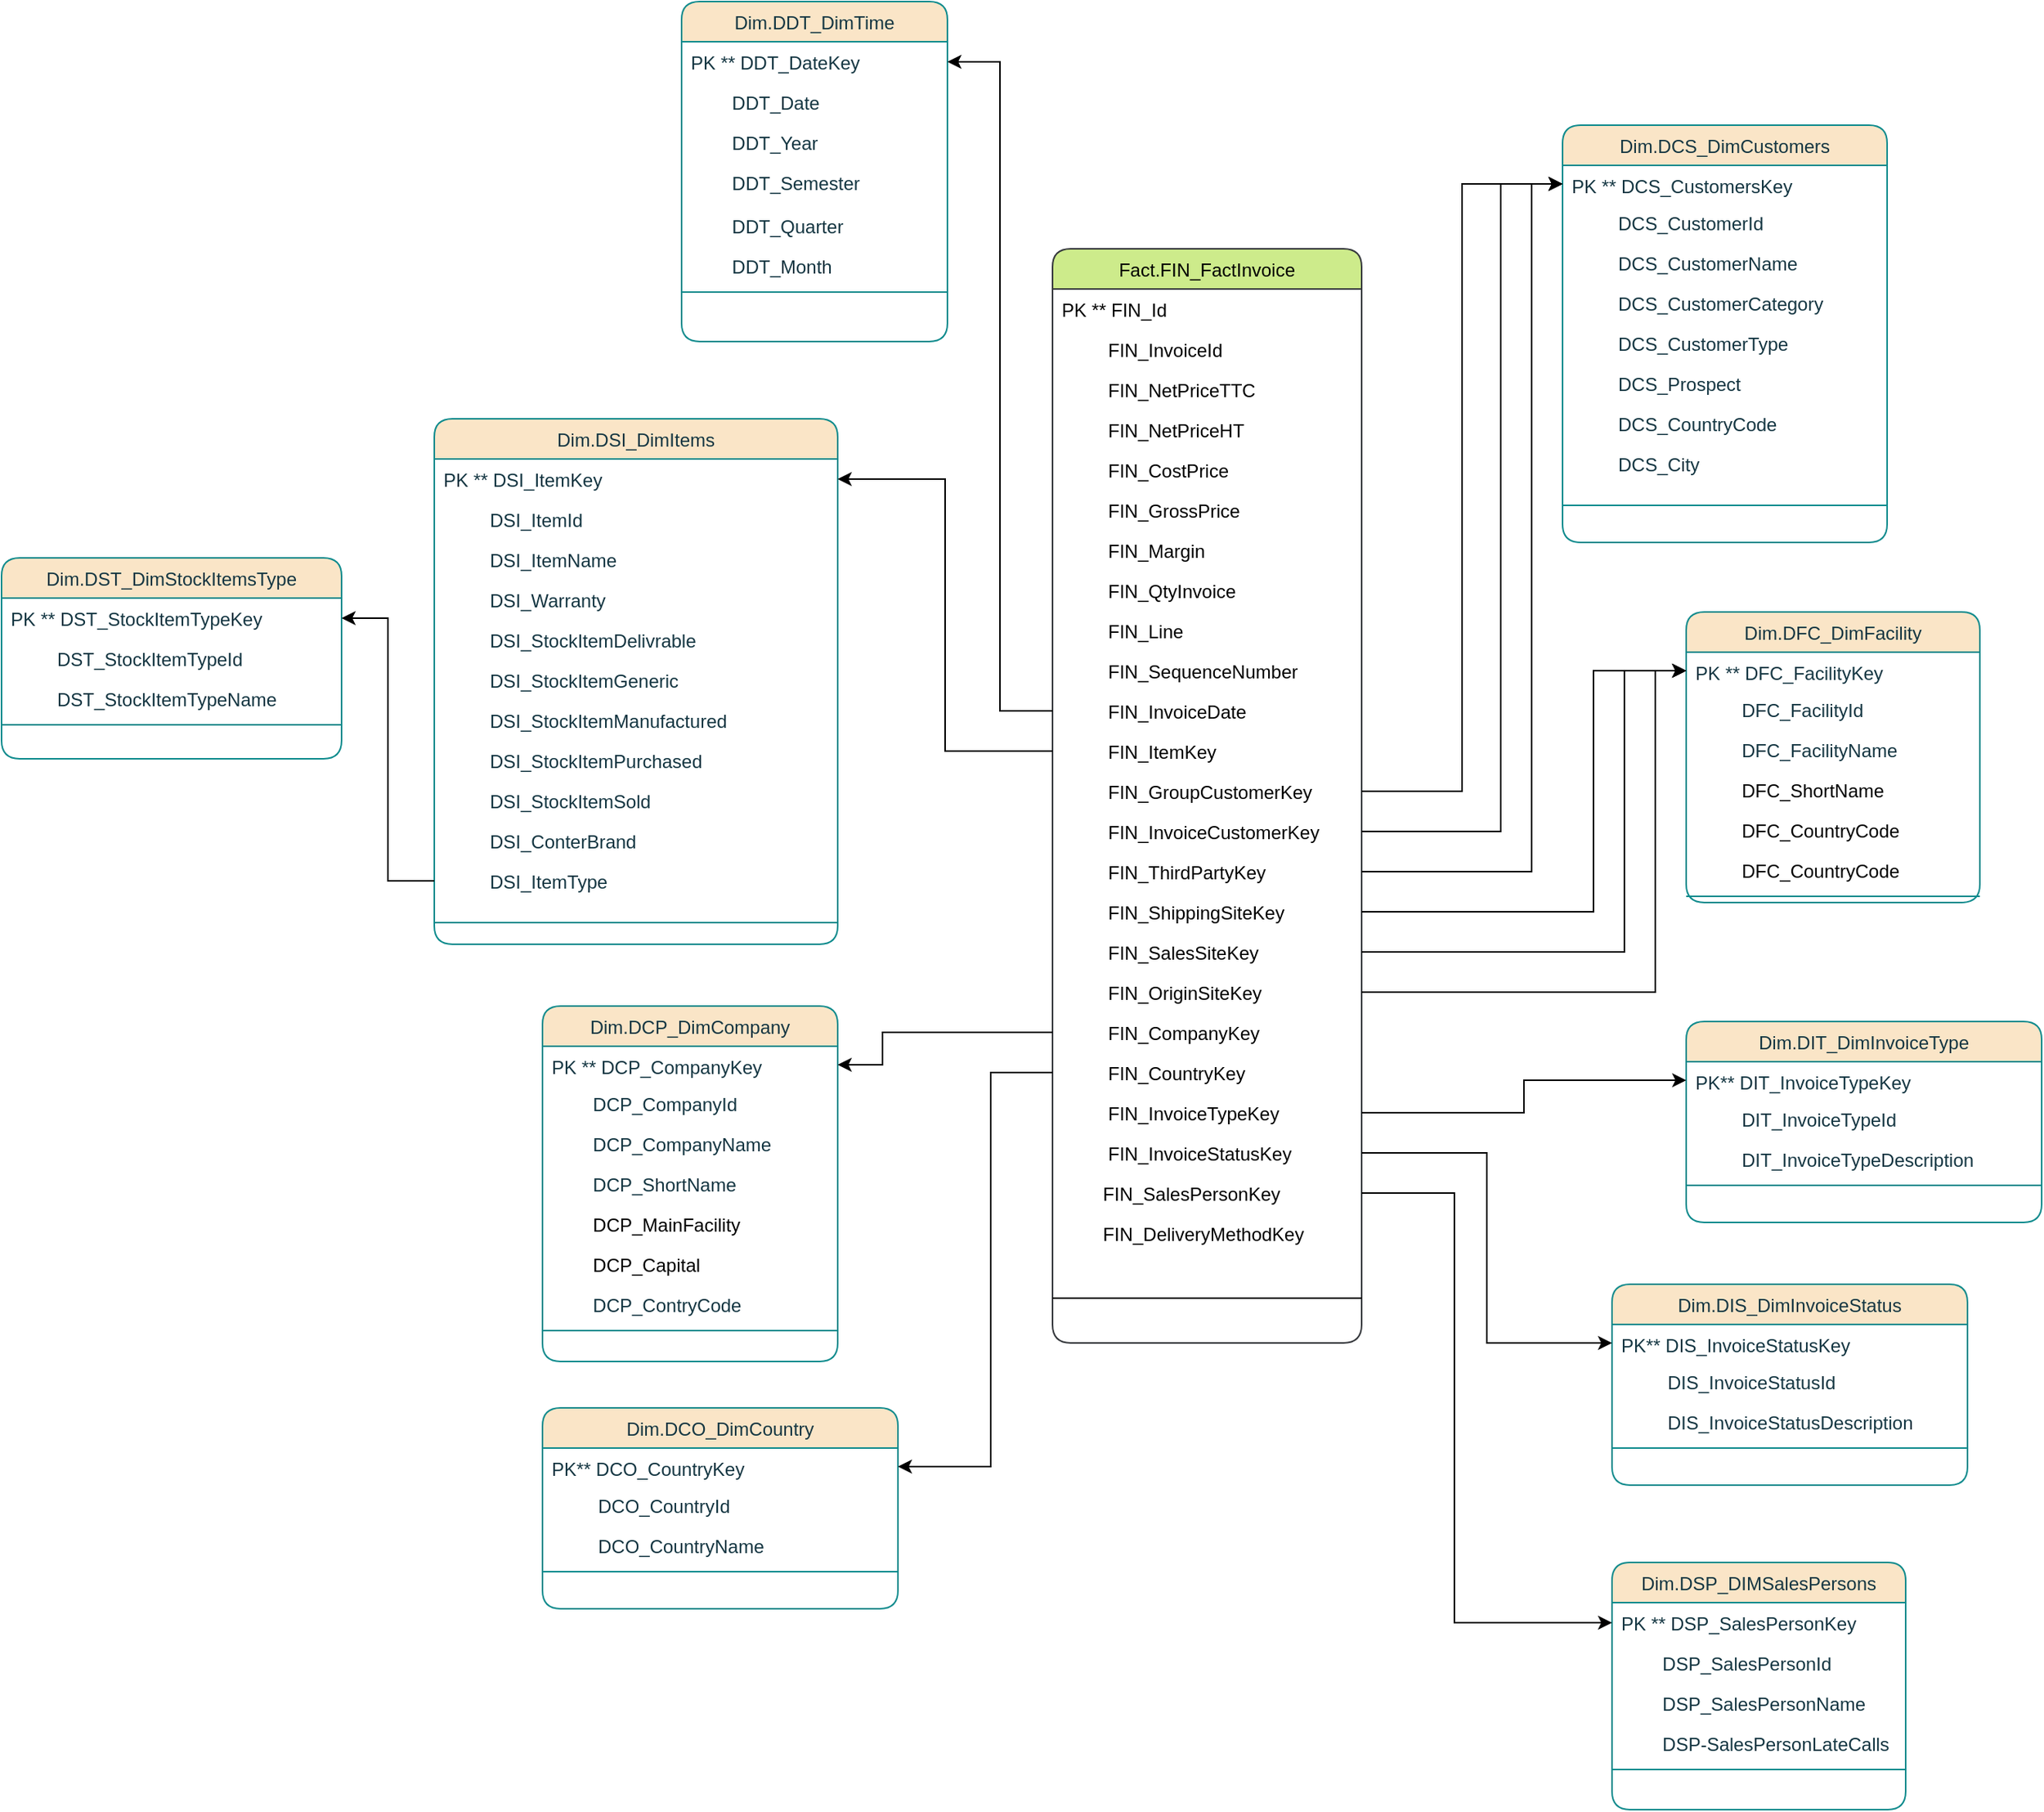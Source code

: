 <mxfile version="21.2.3" type="github">
  <diagram name="Page-1" id="h5nciQh3TE7ta7tmnZzR">
    <mxGraphModel dx="2754" dy="570" grid="1" gridSize="10" guides="1" tooltips="1" connect="1" arrows="1" fold="1" page="1" pageScale="1" pageWidth="1654" pageHeight="1169" math="0" shadow="0">
      <root>
        <mxCell id="0" />
        <mxCell id="1" parent="0" />
        <mxCell id="ngMEPLknOlef9Go4WVba-1" value="Fact.FIN_FactInvoice" style="swimlane;fontStyle=0;align=center;verticalAlign=top;childLayout=stackLayout;horizontal=1;startSize=26;horizontalStack=0;resizeParent=1;resizeLast=0;collapsible=1;marginBottom=0;rounded=1;shadow=0;strokeWidth=1;fillColor=#cdeb8b;strokeColor=#36393d;" parent="1" vertex="1">
          <mxGeometry x="350" y="350" width="200" height="708" as="geometry">
            <mxRectangle x="550" y="140" width="160" height="26" as="alternateBounds" />
          </mxGeometry>
        </mxCell>
        <mxCell id="ngMEPLknOlef9Go4WVba-2" value="PK ** FIN_Id" style="text;align=left;verticalAlign=top;spacingLeft=4;spacingRight=4;overflow=hidden;rotatable=0;points=[[0,0.5],[1,0.5]];portConstraint=eastwest;" parent="ngMEPLknOlef9Go4WVba-1" vertex="1">
          <mxGeometry y="26" width="200" height="26" as="geometry" />
        </mxCell>
        <mxCell id="ngMEPLknOlef9Go4WVba-3" value="         FIN_InvoiceId" style="text;align=left;verticalAlign=top;spacingLeft=4;spacingRight=4;overflow=hidden;rotatable=0;points=[[0,0.5],[1,0.5]];portConstraint=eastwest;rounded=0;shadow=0;html=0;" parent="ngMEPLknOlef9Go4WVba-1" vertex="1">
          <mxGeometry y="52" width="200" height="26" as="geometry" />
        </mxCell>
        <mxCell id="ngMEPLknOlef9Go4WVba-4" value="         FIN_NetPriceTTC&#xa; " style="text;align=left;verticalAlign=top;spacingLeft=4;spacingRight=4;overflow=hidden;rotatable=0;points=[[0,0.5],[1,0.5]];portConstraint=eastwest;rounded=0;shadow=0;html=0;" parent="ngMEPLknOlef9Go4WVba-1" vertex="1">
          <mxGeometry y="78" width="200" height="26" as="geometry" />
        </mxCell>
        <mxCell id="ngMEPLknOlef9Go4WVba-5" value="         FIN_NetPriceHT&#xa; " style="text;align=left;verticalAlign=top;spacingLeft=4;spacingRight=4;overflow=hidden;rotatable=0;points=[[0,0.5],[1,0.5]];portConstraint=eastwest;rounded=0;shadow=0;html=0;" parent="ngMEPLknOlef9Go4WVba-1" vertex="1">
          <mxGeometry y="104" width="200" height="26" as="geometry" />
        </mxCell>
        <mxCell id="ngMEPLknOlef9Go4WVba-6" value="         FIN_CostPrice  &#xa; " style="text;align=left;verticalAlign=top;spacingLeft=4;spacingRight=4;overflow=hidden;rotatable=0;points=[[0,0.5],[1,0.5]];portConstraint=eastwest;rounded=0;shadow=0;html=0;" parent="ngMEPLknOlef9Go4WVba-1" vertex="1">
          <mxGeometry y="130" width="200" height="26" as="geometry" />
        </mxCell>
        <mxCell id="ngMEPLknOlef9Go4WVba-7" value="         FIN_GrossPrice  &#xa; " style="text;align=left;verticalAlign=top;spacingLeft=4;spacingRight=4;overflow=hidden;rotatable=0;points=[[0,0.5],[1,0.5]];portConstraint=eastwest;rounded=0;shadow=0;html=0;" parent="ngMEPLknOlef9Go4WVba-1" vertex="1">
          <mxGeometry y="156" width="200" height="26" as="geometry" />
        </mxCell>
        <mxCell id="ngMEPLknOlef9Go4WVba-8" value="         FIN_Margin " style="text;align=left;verticalAlign=top;spacingLeft=4;spacingRight=4;overflow=hidden;rotatable=0;points=[[0,0.5],[1,0.5]];portConstraint=eastwest;rounded=0;shadow=0;html=0;" parent="ngMEPLknOlef9Go4WVba-1" vertex="1">
          <mxGeometry y="182" width="200" height="26" as="geometry" />
        </mxCell>
        <mxCell id="ngMEPLknOlef9Go4WVba-9" value="         FIN_QtyInvoice " style="text;align=left;verticalAlign=top;spacingLeft=4;spacingRight=4;overflow=hidden;rotatable=0;points=[[0,0.5],[1,0.5]];portConstraint=eastwest;rounded=0;shadow=0;html=0;" parent="ngMEPLknOlef9Go4WVba-1" vertex="1">
          <mxGeometry y="208" width="200" height="26" as="geometry" />
        </mxCell>
        <mxCell id="ngMEPLknOlef9Go4WVba-10" value="         FIN_Line " style="text;align=left;verticalAlign=top;spacingLeft=4;spacingRight=4;overflow=hidden;rotatable=0;points=[[0,0.5],[1,0.5]];portConstraint=eastwest;rounded=0;shadow=0;html=0;" parent="ngMEPLknOlef9Go4WVba-1" vertex="1">
          <mxGeometry y="234" width="200" height="26" as="geometry" />
        </mxCell>
        <mxCell id="ngMEPLknOlef9Go4WVba-11" value="         FIN_SequenceNumber " style="text;align=left;verticalAlign=top;spacingLeft=4;spacingRight=4;overflow=hidden;rotatable=0;points=[[0,0.5],[1,0.5]];portConstraint=eastwest;rounded=0;shadow=0;html=0;" parent="ngMEPLknOlef9Go4WVba-1" vertex="1">
          <mxGeometry y="260" width="200" height="26" as="geometry" />
        </mxCell>
        <mxCell id="ngMEPLknOlef9Go4WVba-12" value="         FIN_InvoiceDate" style="text;align=left;verticalAlign=top;spacingLeft=4;spacingRight=4;overflow=hidden;rotatable=0;points=[[0,0.5],[1,0.5]];portConstraint=eastwest;rounded=0;shadow=0;html=0;" parent="ngMEPLknOlef9Go4WVba-1" vertex="1">
          <mxGeometry y="286" width="200" height="26" as="geometry" />
        </mxCell>
        <mxCell id="ngMEPLknOlef9Go4WVba-13" value="         FIN_ItemKey " style="text;align=left;verticalAlign=top;spacingLeft=4;spacingRight=4;overflow=hidden;rotatable=0;points=[[0,0.5],[1,0.5]];portConstraint=eastwest;rounded=0;shadow=0;html=0;" parent="ngMEPLknOlef9Go4WVba-1" vertex="1">
          <mxGeometry y="312" width="200" height="26" as="geometry" />
        </mxCell>
        <mxCell id="ngMEPLknOlef9Go4WVba-14" value="         FIN_GroupCustomerKey  " style="text;align=left;verticalAlign=top;spacingLeft=4;spacingRight=4;overflow=hidden;rotatable=0;points=[[0,0.5],[1,0.5]];portConstraint=eastwest;rounded=0;shadow=0;html=0;" parent="ngMEPLknOlef9Go4WVba-1" vertex="1">
          <mxGeometry y="338" width="200" height="26" as="geometry" />
        </mxCell>
        <mxCell id="ngMEPLknOlef9Go4WVba-15" value="         FIN_InvoiceCustomerKey  " style="text;align=left;verticalAlign=top;spacingLeft=4;spacingRight=4;overflow=hidden;rotatable=0;points=[[0,0.5],[1,0.5]];portConstraint=eastwest;rounded=0;shadow=0;html=0;" parent="ngMEPLknOlef9Go4WVba-1" vertex="1">
          <mxGeometry y="364" width="200" height="26" as="geometry" />
        </mxCell>
        <mxCell id="ngMEPLknOlef9Go4WVba-16" value="         FIN_ThirdPartyKey  " style="text;align=left;verticalAlign=top;spacingLeft=4;spacingRight=4;overflow=hidden;rotatable=0;points=[[0,0.5],[1,0.5]];portConstraint=eastwest;rounded=0;shadow=0;html=0;" parent="ngMEPLknOlef9Go4WVba-1" vertex="1">
          <mxGeometry y="390" width="200" height="26" as="geometry" />
        </mxCell>
        <mxCell id="ngMEPLknOlef9Go4WVba-17" value="         FIN_ShippingSiteKey&#xa;  " style="text;align=left;verticalAlign=top;spacingLeft=4;spacingRight=4;overflow=hidden;rotatable=0;points=[[0,0.5],[1,0.5]];portConstraint=eastwest;rounded=1;shadow=0;html=0;" parent="ngMEPLknOlef9Go4WVba-1" vertex="1">
          <mxGeometry y="416" width="200" height="26" as="geometry" />
        </mxCell>
        <mxCell id="ngMEPLknOlef9Go4WVba-18" value="         FIN_SalesSiteKey&#xa;  " style="text;align=left;verticalAlign=top;spacingLeft=4;spacingRight=4;overflow=hidden;rotatable=0;points=[[0,0.5],[1,0.5]];portConstraint=eastwest;rounded=1;shadow=0;html=0;" parent="ngMEPLknOlef9Go4WVba-1" vertex="1">
          <mxGeometry y="442" width="200" height="26" as="geometry" />
        </mxCell>
        <mxCell id="ngMEPLknOlef9Go4WVba-19" value="         FIN_OriginSiteKey&#xa;  " style="text;align=left;verticalAlign=top;spacingLeft=4;spacingRight=4;overflow=hidden;rotatable=0;points=[[0,0.5],[1,0.5]];portConstraint=eastwest;rounded=1;shadow=0;html=0;" parent="ngMEPLknOlef9Go4WVba-1" vertex="1">
          <mxGeometry y="468" width="200" height="26" as="geometry" />
        </mxCell>
        <mxCell id="ngMEPLknOlef9Go4WVba-20" value="         FIN_CompanyKey&#xa;  " style="text;align=left;verticalAlign=top;spacingLeft=4;spacingRight=4;overflow=hidden;rotatable=0;points=[[0,0.5],[1,0.5]];portConstraint=eastwest;rounded=1;shadow=0;html=0;" parent="ngMEPLknOlef9Go4WVba-1" vertex="1">
          <mxGeometry y="494" width="200" height="26" as="geometry" />
        </mxCell>
        <mxCell id="ngMEPLknOlef9Go4WVba-21" value="         FIN_CountryKey&#xa;  " style="text;align=left;verticalAlign=top;spacingLeft=4;spacingRight=4;overflow=hidden;rotatable=0;points=[[0,0.5],[1,0.5]];portConstraint=eastwest;rounded=1;shadow=0;html=0;" parent="ngMEPLknOlef9Go4WVba-1" vertex="1">
          <mxGeometry y="520" width="200" height="26" as="geometry" />
        </mxCell>
        <mxCell id="ngMEPLknOlef9Go4WVba-22" value="         FIN_InvoiceTypeKey  " style="text;align=left;verticalAlign=top;spacingLeft=4;spacingRight=4;overflow=hidden;rotatable=0;points=[[0,0.5],[1,0.5]];portConstraint=eastwest;rounded=1;shadow=0;html=0;" parent="ngMEPLknOlef9Go4WVba-1" vertex="1">
          <mxGeometry y="546" width="200" height="26" as="geometry" />
        </mxCell>
        <mxCell id="ngMEPLknOlef9Go4WVba-23" value="         FIN_InvoiceStatusKey  " style="text;align=left;verticalAlign=top;spacingLeft=4;spacingRight=4;overflow=hidden;rotatable=0;points=[[0,0.5],[1,0.5]];portConstraint=eastwest;rounded=1;shadow=0;html=0;" parent="ngMEPLknOlef9Go4WVba-1" vertex="1">
          <mxGeometry y="572" width="200" height="26" as="geometry" />
        </mxCell>
        <mxCell id="ngMEPLknOlef9Go4WVba-24" value="        FIN_SalesPersonKey" style="text;align=left;verticalAlign=top;spacingLeft=4;spacingRight=4;overflow=hidden;rotatable=0;points=[[0,0.5],[1,0.5]];portConstraint=eastwest;rounded=1;shadow=0;html=0;" parent="ngMEPLknOlef9Go4WVba-1" vertex="1">
          <mxGeometry y="598" width="200" height="26" as="geometry" />
        </mxCell>
        <mxCell id="ngMEPLknOlef9Go4WVba-25" value="        FIN_DeliveryMethodKey" style="text;align=left;verticalAlign=top;spacingLeft=4;spacingRight=4;overflow=hidden;rotatable=0;points=[[0,0.5],[1,0.5]];portConstraint=eastwest;rounded=1;shadow=0;html=0;" parent="ngMEPLknOlef9Go4WVba-1" vertex="1">
          <mxGeometry y="624" width="200" height="26" as="geometry" />
        </mxCell>
        <mxCell id="ngMEPLknOlef9Go4WVba-26" value="" style="line;html=1;strokeWidth=1;align=left;verticalAlign=middle;spacingTop=-1;spacingLeft=3;spacingRight=3;rotatable=0;labelPosition=right;points=[];portConstraint=eastwest;" parent="ngMEPLknOlef9Go4WVba-1" vertex="1">
          <mxGeometry y="650" width="200" height="58" as="geometry" />
        </mxCell>
        <mxCell id="_X3g_jrZR5o-a9PcmYyr-1" value="Dim.DDT_DimTime" style="swimlane;fontStyle=0;align=center;verticalAlign=top;childLayout=stackLayout;horizontal=1;startSize=26;horizontalStack=0;resizeParent=1;resizeLast=0;collapsible=1;marginBottom=0;rounded=1;shadow=0;strokeWidth=1;fillColor=#FAE5C7;strokeColor=#0F8B8D;labelBackgroundColor=none;fontColor=#143642;" vertex="1" parent="1">
          <mxGeometry x="110" y="190" width="172" height="220" as="geometry">
            <mxRectangle x="550" y="140" width="160" height="26" as="alternateBounds" />
          </mxGeometry>
        </mxCell>
        <mxCell id="_X3g_jrZR5o-a9PcmYyr-2" value="PK ** DDT_DateKey" style="text;align=left;verticalAlign=top;spacingLeft=4;spacingRight=4;overflow=hidden;rotatable=0;points=[[0,0.5],[1,0.5]];portConstraint=eastwest;labelBackgroundColor=none;fontColor=#143642;rounded=1;" vertex="1" parent="_X3g_jrZR5o-a9PcmYyr-1">
          <mxGeometry y="26" width="172" height="26" as="geometry" />
        </mxCell>
        <mxCell id="_X3g_jrZR5o-a9PcmYyr-3" value="        DDT_Date&#xa;" style="text;align=left;verticalAlign=top;spacingLeft=4;spacingRight=4;overflow=hidden;rotatable=0;points=[[0,0.5],[1,0.5]];portConstraint=eastwest;labelBackgroundColor=none;fontColor=#143642;rounded=1;" vertex="1" parent="_X3g_jrZR5o-a9PcmYyr-1">
          <mxGeometry y="52" width="172" height="26" as="geometry" />
        </mxCell>
        <mxCell id="_X3g_jrZR5o-a9PcmYyr-4" value="        DDT_Year&#xa;" style="text;align=left;verticalAlign=top;spacingLeft=4;spacingRight=4;overflow=hidden;rotatable=0;points=[[0,0.5],[1,0.5]];portConstraint=eastwest;labelBackgroundColor=none;fontColor=#143642;rounded=1;" vertex="1" parent="_X3g_jrZR5o-a9PcmYyr-1">
          <mxGeometry y="78" width="172" height="26" as="geometry" />
        </mxCell>
        <mxCell id="_X3g_jrZR5o-a9PcmYyr-5" value="        DDT_Semester&#xa;" style="text;align=left;verticalAlign=top;spacingLeft=4;spacingRight=4;overflow=hidden;rotatable=0;points=[[0,0.5],[1,0.5]];portConstraint=eastwest;labelBackgroundColor=none;fontColor=#143642;rounded=1;" vertex="1" parent="_X3g_jrZR5o-a9PcmYyr-1">
          <mxGeometry y="104" width="172" height="28" as="geometry" />
        </mxCell>
        <mxCell id="_X3g_jrZR5o-a9PcmYyr-6" value="        DDT_Quarter" style="text;align=left;verticalAlign=top;spacingLeft=4;spacingRight=4;overflow=hidden;rotatable=0;points=[[0,0.5],[1,0.5]];portConstraint=eastwest;labelBackgroundColor=none;fontColor=#143642;rounded=1;" vertex="1" parent="_X3g_jrZR5o-a9PcmYyr-1">
          <mxGeometry y="132" width="172" height="26" as="geometry" />
        </mxCell>
        <mxCell id="_X3g_jrZR5o-a9PcmYyr-7" value="        DDT_Month&#xa;" style="text;align=left;verticalAlign=top;spacingLeft=4;spacingRight=4;overflow=hidden;rotatable=0;points=[[0,0.5],[1,0.5]];portConstraint=eastwest;labelBackgroundColor=none;fontColor=#143642;rounded=1;" vertex="1" parent="_X3g_jrZR5o-a9PcmYyr-1">
          <mxGeometry y="158" width="172" height="26" as="geometry" />
        </mxCell>
        <mxCell id="_X3g_jrZR5o-a9PcmYyr-8" value="" style="line;html=1;strokeWidth=1;align=left;verticalAlign=middle;spacingTop=-1;spacingLeft=3;spacingRight=3;rotatable=0;labelPosition=right;points=[];portConstraint=eastwest;labelBackgroundColor=none;fillColor=#FAE5C7;strokeColor=#0F8B8D;fontColor=#143642;rounded=1;" vertex="1" parent="_X3g_jrZR5o-a9PcmYyr-1">
          <mxGeometry y="184" width="172" height="8" as="geometry" />
        </mxCell>
        <mxCell id="_X3g_jrZR5o-a9PcmYyr-9" style="edgeStyle=orthogonalEdgeStyle;rounded=0;orthogonalLoop=1;jettySize=auto;html=1;" edge="1" parent="1" source="ngMEPLknOlef9Go4WVba-12" target="_X3g_jrZR5o-a9PcmYyr-2">
          <mxGeometry relative="1" as="geometry" />
        </mxCell>
        <mxCell id="_X3g_jrZR5o-a9PcmYyr-10" value="Dim.DSI_DimItems" style="swimlane;fontStyle=0;align=center;verticalAlign=top;childLayout=stackLayout;horizontal=1;startSize=26;horizontalStack=0;resizeParent=1;resizeLast=0;collapsible=1;marginBottom=0;rounded=1;shadow=0;strokeWidth=1;fillColor=#FAE5C7;strokeColor=#0F8B8D;labelBackgroundColor=none;fontColor=#143642;" vertex="1" parent="1">
          <mxGeometry x="-50" y="460" width="261" height="340" as="geometry">
            <mxRectangle x="550" y="140" width="160" height="26" as="alternateBounds" />
          </mxGeometry>
        </mxCell>
        <mxCell id="_X3g_jrZR5o-a9PcmYyr-11" value="PK ** DSI_ItemKey" style="text;align=left;verticalAlign=top;spacingLeft=4;spacingRight=4;overflow=hidden;rotatable=0;points=[[0,0.5],[1,0.5]];portConstraint=eastwest;labelBackgroundColor=none;fontColor=#143642;rounded=1;" vertex="1" parent="_X3g_jrZR5o-a9PcmYyr-10">
          <mxGeometry y="26" width="261" height="26" as="geometry" />
        </mxCell>
        <mxCell id="_X3g_jrZR5o-a9PcmYyr-12" value="         DSI_ItemId&#xa;" style="text;align=left;verticalAlign=top;spacingLeft=4;spacingRight=4;overflow=hidden;rotatable=0;points=[[0,0.5],[1,0.5]];portConstraint=eastwest;labelBackgroundColor=none;fontColor=#143642;rounded=1;" vertex="1" parent="_X3g_jrZR5o-a9PcmYyr-10">
          <mxGeometry y="52" width="261" height="26" as="geometry" />
        </mxCell>
        <mxCell id="_X3g_jrZR5o-a9PcmYyr-13" value="         DSI_ItemName&#xa;" style="text;align=left;verticalAlign=top;spacingLeft=4;spacingRight=4;overflow=hidden;rotatable=0;points=[[0,0.5],[1,0.5]];portConstraint=eastwest;labelBackgroundColor=none;fontColor=#143642;rounded=1;" vertex="1" parent="_X3g_jrZR5o-a9PcmYyr-10">
          <mxGeometry y="78" width="261" height="26" as="geometry" />
        </mxCell>
        <mxCell id="_X3g_jrZR5o-a9PcmYyr-14" value="         DSI_Warranty&#xa;" style="text;align=left;verticalAlign=top;spacingLeft=4;spacingRight=4;overflow=hidden;rotatable=0;points=[[0,0.5],[1,0.5]];portConstraint=eastwest;labelBackgroundColor=none;fontColor=#143642;rounded=1;" vertex="1" parent="_X3g_jrZR5o-a9PcmYyr-10">
          <mxGeometry y="104" width="261" height="26" as="geometry" />
        </mxCell>
        <mxCell id="_X3g_jrZR5o-a9PcmYyr-15" value="         DSI_StockItemDelivrable" style="text;align=left;verticalAlign=top;spacingLeft=4;spacingRight=4;overflow=hidden;rotatable=0;points=[[0,0.5],[1,0.5]];portConstraint=eastwest;labelBackgroundColor=none;fontColor=#143642;rounded=1;" vertex="1" parent="_X3g_jrZR5o-a9PcmYyr-10">
          <mxGeometry y="130" width="261" height="26" as="geometry" />
        </mxCell>
        <mxCell id="_X3g_jrZR5o-a9PcmYyr-16" value="         DSI_StockItemGeneric &#xa;" style="text;align=left;verticalAlign=top;spacingLeft=4;spacingRight=4;overflow=hidden;rotatable=0;points=[[0,0.5],[1,0.5]];portConstraint=eastwest;labelBackgroundColor=none;fontColor=#143642;rounded=1;" vertex="1" parent="_X3g_jrZR5o-a9PcmYyr-10">
          <mxGeometry y="156" width="261" height="26" as="geometry" />
        </mxCell>
        <mxCell id="_X3g_jrZR5o-a9PcmYyr-17" value="         DSI_StockItemManufactured" style="text;align=left;verticalAlign=top;spacingLeft=4;spacingRight=4;overflow=hidden;rotatable=0;points=[[0,0.5],[1,0.5]];portConstraint=eastwest;labelBackgroundColor=none;fontColor=#143642;rounded=1;" vertex="1" parent="_X3g_jrZR5o-a9PcmYyr-10">
          <mxGeometry y="182" width="261" height="26" as="geometry" />
        </mxCell>
        <mxCell id="_X3g_jrZR5o-a9PcmYyr-18" value="         DSI_StockItemPurchased" style="text;align=left;verticalAlign=top;spacingLeft=4;spacingRight=4;overflow=hidden;rotatable=0;points=[[0,0.5],[1,0.5]];portConstraint=eastwest;labelBackgroundColor=none;fontColor=#143642;rounded=1;" vertex="1" parent="_X3g_jrZR5o-a9PcmYyr-10">
          <mxGeometry y="208" width="261" height="26" as="geometry" />
        </mxCell>
        <mxCell id="_X3g_jrZR5o-a9PcmYyr-19" value="         DSI_StockItemSold&#xa;" style="text;align=left;verticalAlign=top;spacingLeft=4;spacingRight=4;overflow=hidden;rotatable=0;points=[[0,0.5],[1,0.5]];portConstraint=eastwest;labelBackgroundColor=none;fontColor=#143642;rounded=1;" vertex="1" parent="_X3g_jrZR5o-a9PcmYyr-10">
          <mxGeometry y="234" width="261" height="26" as="geometry" />
        </mxCell>
        <mxCell id="_X3g_jrZR5o-a9PcmYyr-20" value="         DSI_ConterBrand&#xa;" style="text;align=left;verticalAlign=top;spacingLeft=4;spacingRight=4;overflow=hidden;rotatable=0;points=[[0,0.5],[1,0.5]];portConstraint=eastwest;labelBackgroundColor=none;fontColor=#143642;rounded=1;" vertex="1" parent="_X3g_jrZR5o-a9PcmYyr-10">
          <mxGeometry y="260" width="261" height="26" as="geometry" />
        </mxCell>
        <mxCell id="_X3g_jrZR5o-a9PcmYyr-21" value="         DSI_ItemType&#xa;" style="text;align=left;verticalAlign=top;spacingLeft=4;spacingRight=4;overflow=hidden;rotatable=0;points=[[0,0.5],[1,0.5]];portConstraint=eastwest;labelBackgroundColor=none;fontColor=#143642;rounded=1;" vertex="1" parent="_X3g_jrZR5o-a9PcmYyr-10">
          <mxGeometry y="286" width="261" height="26" as="geometry" />
        </mxCell>
        <mxCell id="_X3g_jrZR5o-a9PcmYyr-22" value="" style="line;html=1;strokeWidth=1;align=left;verticalAlign=middle;spacingTop=-1;spacingLeft=3;spacingRight=3;rotatable=0;labelPosition=right;points=[];portConstraint=eastwest;labelBackgroundColor=none;fillColor=#FAE5C7;strokeColor=#0F8B8D;fontColor=#143642;rounded=1;" vertex="1" parent="_X3g_jrZR5o-a9PcmYyr-10">
          <mxGeometry y="312" width="261" height="28" as="geometry" />
        </mxCell>
        <mxCell id="_X3g_jrZR5o-a9PcmYyr-23" style="edgeStyle=orthogonalEdgeStyle;rounded=0;orthogonalLoop=1;jettySize=auto;html=1;" edge="1" parent="1" source="ngMEPLknOlef9Go4WVba-13" target="_X3g_jrZR5o-a9PcmYyr-11">
          <mxGeometry relative="1" as="geometry" />
        </mxCell>
        <mxCell id="_X3g_jrZR5o-a9PcmYyr-24" value="Dim.DST_DimStockItemsType" style="swimlane;fontStyle=0;align=center;verticalAlign=top;childLayout=stackLayout;horizontal=1;startSize=26;horizontalStack=0;resizeParent=1;resizeLast=0;collapsible=1;marginBottom=0;rounded=1;shadow=0;strokeWidth=1;fillColor=#FAE5C7;strokeColor=#0F8B8D;labelBackgroundColor=none;fontColor=#143642;" vertex="1" parent="1">
          <mxGeometry x="-330" y="550" width="220" height="130" as="geometry">
            <mxRectangle x="550" y="140" width="160" height="26" as="alternateBounds" />
          </mxGeometry>
        </mxCell>
        <mxCell id="_X3g_jrZR5o-a9PcmYyr-25" value="PK ** DST_StockItemTypeKey" style="text;align=left;verticalAlign=top;spacingLeft=4;spacingRight=4;overflow=hidden;rotatable=0;points=[[0,0.5],[1,0.5]];portConstraint=eastwest;labelBackgroundColor=none;fontColor=#143642;rounded=1;" vertex="1" parent="_X3g_jrZR5o-a9PcmYyr-24">
          <mxGeometry y="26" width="220" height="26" as="geometry" />
        </mxCell>
        <mxCell id="_X3g_jrZR5o-a9PcmYyr-26" value="         DST_StockItemTypeId&#xa;" style="text;align=left;verticalAlign=top;spacingLeft=4;spacingRight=4;overflow=hidden;rotatable=0;points=[[0,0.5],[1,0.5]];portConstraint=eastwest;labelBackgroundColor=none;fontColor=#143642;rounded=1;" vertex="1" parent="_X3g_jrZR5o-a9PcmYyr-24">
          <mxGeometry y="52" width="220" height="26" as="geometry" />
        </mxCell>
        <mxCell id="_X3g_jrZR5o-a9PcmYyr-27" value="         DST_StockItemTypeName" style="text;align=left;verticalAlign=top;spacingLeft=4;spacingRight=4;overflow=hidden;rotatable=0;points=[[0,0.5],[1,0.5]];portConstraint=eastwest;labelBackgroundColor=none;fontColor=#143642;rounded=1;" vertex="1" parent="_X3g_jrZR5o-a9PcmYyr-24">
          <mxGeometry y="78" width="220" height="26" as="geometry" />
        </mxCell>
        <mxCell id="_X3g_jrZR5o-a9PcmYyr-28" value="" style="line;html=1;strokeWidth=1;align=left;verticalAlign=middle;spacingTop=-1;spacingLeft=3;spacingRight=3;rotatable=0;labelPosition=right;points=[];portConstraint=eastwest;labelBackgroundColor=none;fillColor=#FAE5C7;strokeColor=#0F8B8D;fontColor=#143642;rounded=1;" vertex="1" parent="_X3g_jrZR5o-a9PcmYyr-24">
          <mxGeometry y="104" width="220" height="8" as="geometry" />
        </mxCell>
        <mxCell id="_X3g_jrZR5o-a9PcmYyr-30" style="edgeStyle=orthogonalEdgeStyle;rounded=0;orthogonalLoop=1;jettySize=auto;html=1;" edge="1" parent="1" source="_X3g_jrZR5o-a9PcmYyr-21" target="_X3g_jrZR5o-a9PcmYyr-25">
          <mxGeometry relative="1" as="geometry" />
        </mxCell>
        <mxCell id="_X3g_jrZR5o-a9PcmYyr-31" value="Dim.DCS_DimCustomers" style="swimlane;fontStyle=0;align=center;verticalAlign=top;childLayout=stackLayout;horizontal=1;startSize=26;horizontalStack=0;resizeParent=1;resizeLast=0;collapsible=1;marginBottom=0;rounded=1;shadow=0;strokeWidth=1;fillColor=#FAE5C7;strokeColor=#0F8B8D;labelBackgroundColor=none;fontColor=#143642;" vertex="1" parent="1">
          <mxGeometry x="680" y="270" width="210" height="270" as="geometry">
            <mxRectangle x="550" y="140" width="160" height="26" as="alternateBounds" />
          </mxGeometry>
        </mxCell>
        <mxCell id="_X3g_jrZR5o-a9PcmYyr-32" value="PK ** DCS_CustomersKey" style="text;align=left;verticalAlign=top;spacingLeft=4;spacingRight=4;overflow=hidden;rotatable=0;points=[[0,0.5],[1,0.5]];portConstraint=eastwest;labelBackgroundColor=none;fontColor=#143642;rounded=1;" vertex="1" parent="_X3g_jrZR5o-a9PcmYyr-31">
          <mxGeometry y="26" width="210" height="24" as="geometry" />
        </mxCell>
        <mxCell id="_X3g_jrZR5o-a9PcmYyr-33" value="         DCS_CustomerId" style="text;align=left;verticalAlign=top;spacingLeft=4;spacingRight=4;overflow=hidden;rotatable=0;points=[[0,0.5],[1,0.5]];portConstraint=eastwest;labelBackgroundColor=none;fontColor=#143642;rounded=1;" vertex="1" parent="_X3g_jrZR5o-a9PcmYyr-31">
          <mxGeometry y="50" width="210" height="26" as="geometry" />
        </mxCell>
        <mxCell id="_X3g_jrZR5o-a9PcmYyr-34" value="         DCS_CustomerName" style="text;align=left;verticalAlign=top;spacingLeft=4;spacingRight=4;overflow=hidden;rotatable=0;points=[[0,0.5],[1,0.5]];portConstraint=eastwest;labelBackgroundColor=none;fontColor=#143642;rounded=1;" vertex="1" parent="_X3g_jrZR5o-a9PcmYyr-31">
          <mxGeometry y="76" width="210" height="26" as="geometry" />
        </mxCell>
        <mxCell id="_X3g_jrZR5o-a9PcmYyr-35" value="         DCS_CustomerCategory" style="text;align=left;verticalAlign=top;spacingLeft=4;spacingRight=4;overflow=hidden;rotatable=0;points=[[0,0.5],[1,0.5]];portConstraint=eastwest;labelBackgroundColor=none;fontColor=#143642;rounded=1;" vertex="1" parent="_X3g_jrZR5o-a9PcmYyr-31">
          <mxGeometry y="102" width="210" height="26" as="geometry" />
        </mxCell>
        <mxCell id="_X3g_jrZR5o-a9PcmYyr-36" value="         DCS_CustomerType" style="text;align=left;verticalAlign=top;spacingLeft=4;spacingRight=4;overflow=hidden;rotatable=0;points=[[0,0.5],[1,0.5]];portConstraint=eastwest;labelBackgroundColor=none;fontColor=#143642;rounded=1;" vertex="1" parent="_X3g_jrZR5o-a9PcmYyr-31">
          <mxGeometry y="128" width="210" height="26" as="geometry" />
        </mxCell>
        <mxCell id="_X3g_jrZR5o-a9PcmYyr-37" value="         DCS_Prospect" style="text;align=left;verticalAlign=top;spacingLeft=4;spacingRight=4;overflow=hidden;rotatable=0;points=[[0,0.5],[1,0.5]];portConstraint=eastwest;labelBackgroundColor=none;fontColor=#143642;rounded=1;" vertex="1" parent="_X3g_jrZR5o-a9PcmYyr-31">
          <mxGeometry y="154" width="210" height="26" as="geometry" />
        </mxCell>
        <mxCell id="_X3g_jrZR5o-a9PcmYyr-38" value="         DCS_CountryCode" style="text;align=left;verticalAlign=top;spacingLeft=4;spacingRight=4;overflow=hidden;rotatable=0;points=[[0,0.5],[1,0.5]];portConstraint=eastwest;labelBackgroundColor=none;fontColor=#143642;rounded=1;" vertex="1" parent="_X3g_jrZR5o-a9PcmYyr-31">
          <mxGeometry y="180" width="210" height="26" as="geometry" />
        </mxCell>
        <mxCell id="_X3g_jrZR5o-a9PcmYyr-39" value="         DCS_City" style="text;align=left;verticalAlign=top;spacingLeft=4;spacingRight=4;overflow=hidden;rotatable=0;points=[[0,0.5],[1,0.5]];portConstraint=eastwest;labelBackgroundColor=none;fontColor=#143642;rounded=1;" vertex="1" parent="_X3g_jrZR5o-a9PcmYyr-31">
          <mxGeometry y="206" width="210" height="26" as="geometry" />
        </mxCell>
        <mxCell id="_X3g_jrZR5o-a9PcmYyr-40" value="" style="line;html=1;strokeWidth=1;align=left;verticalAlign=middle;spacingTop=-1;spacingLeft=3;spacingRight=3;rotatable=0;labelPosition=right;points=[];portConstraint=eastwest;labelBackgroundColor=none;fillColor=#FAE5C7;strokeColor=#0F8B8D;fontColor=#143642;rounded=1;" vertex="1" parent="_X3g_jrZR5o-a9PcmYyr-31">
          <mxGeometry y="232" width="210" height="28" as="geometry" />
        </mxCell>
        <mxCell id="_X3g_jrZR5o-a9PcmYyr-41" style="edgeStyle=orthogonalEdgeStyle;rounded=0;orthogonalLoop=1;jettySize=auto;html=1;" edge="1" parent="1" source="ngMEPLknOlef9Go4WVba-14" target="_X3g_jrZR5o-a9PcmYyr-32">
          <mxGeometry relative="1" as="geometry" />
        </mxCell>
        <mxCell id="_X3g_jrZR5o-a9PcmYyr-42" style="edgeStyle=orthogonalEdgeStyle;rounded=0;orthogonalLoop=1;jettySize=auto;html=1;" edge="1" parent="1" source="ngMEPLknOlef9Go4WVba-15" target="_X3g_jrZR5o-a9PcmYyr-32">
          <mxGeometry relative="1" as="geometry">
            <Array as="points">
              <mxPoint x="640" y="727" />
              <mxPoint x="640" y="308" />
            </Array>
          </mxGeometry>
        </mxCell>
        <mxCell id="_X3g_jrZR5o-a9PcmYyr-43" style="edgeStyle=orthogonalEdgeStyle;rounded=0;orthogonalLoop=1;jettySize=auto;html=1;" edge="1" parent="1" source="ngMEPLknOlef9Go4WVba-16" target="_X3g_jrZR5o-a9PcmYyr-32">
          <mxGeometry relative="1" as="geometry">
            <Array as="points">
              <mxPoint x="660" y="753" />
              <mxPoint x="660" y="308" />
            </Array>
          </mxGeometry>
        </mxCell>
        <mxCell id="_X3g_jrZR5o-a9PcmYyr-44" value="Dim.DFC_DimFacility" style="swimlane;fontStyle=0;align=center;verticalAlign=top;childLayout=stackLayout;horizontal=1;startSize=26;horizontalStack=0;resizeParent=1;resizeLast=0;collapsible=1;marginBottom=0;rounded=1;shadow=0;strokeWidth=1;fillColor=#FAE5C7;strokeColor=#0F8B8D;labelBackgroundColor=none;fontColor=#143642;" vertex="1" parent="1">
          <mxGeometry x="760" y="585" width="190" height="188" as="geometry">
            <mxRectangle x="550" y="140" width="160" height="26" as="alternateBounds" />
          </mxGeometry>
        </mxCell>
        <mxCell id="_X3g_jrZR5o-a9PcmYyr-45" value="PK ** DFC_FacilityKey" style="text;align=left;verticalAlign=top;spacingLeft=4;spacingRight=4;overflow=hidden;rotatable=0;points=[[0,0.5],[1,0.5]];portConstraint=eastwest;labelBackgroundColor=none;fontColor=#143642;rounded=1;" vertex="1" parent="_X3g_jrZR5o-a9PcmYyr-44">
          <mxGeometry y="26" width="190" height="24" as="geometry" />
        </mxCell>
        <mxCell id="_X3g_jrZR5o-a9PcmYyr-46" value="         DFC_FacilityId" style="text;align=left;verticalAlign=top;spacingLeft=4;spacingRight=4;overflow=hidden;rotatable=0;points=[[0,0.5],[1,0.5]];portConstraint=eastwest;labelBackgroundColor=none;fontColor=#143642;rounded=1;" vertex="1" parent="_X3g_jrZR5o-a9PcmYyr-44">
          <mxGeometry y="50" width="190" height="26" as="geometry" />
        </mxCell>
        <mxCell id="_X3g_jrZR5o-a9PcmYyr-47" value="         DFC_FacilityName" style="text;align=left;verticalAlign=top;spacingLeft=4;spacingRight=4;overflow=hidden;rotatable=0;points=[[0,0.5],[1,0.5]];portConstraint=eastwest;labelBackgroundColor=none;fontColor=#143642;rounded=1;" vertex="1" parent="_X3g_jrZR5o-a9PcmYyr-44">
          <mxGeometry y="76" width="190" height="26" as="geometry" />
        </mxCell>
        <mxCell id="_X3g_jrZR5o-a9PcmYyr-48" value="         DFC_ShortName" style="text;align=left;verticalAlign=top;spacingLeft=4;spacingRight=4;overflow=hidden;rotatable=0;points=[[0,0.5],[1,0.5]];portConstraint=eastwest;labelBackgroundColor=none;rounded=1;" vertex="1" parent="_X3g_jrZR5o-a9PcmYyr-44">
          <mxGeometry y="102" width="190" height="26" as="geometry" />
        </mxCell>
        <mxCell id="_X3g_jrZR5o-a9PcmYyr-86" value="         DFC_CountryCode" style="text;align=left;verticalAlign=top;spacingLeft=4;spacingRight=4;overflow=hidden;rotatable=0;points=[[0,0.5],[1,0.5]];portConstraint=eastwest;labelBackgroundColor=none;rounded=1;" vertex="1" parent="_X3g_jrZR5o-a9PcmYyr-44">
          <mxGeometry y="128" width="190" height="26" as="geometry" />
        </mxCell>
        <mxCell id="_X3g_jrZR5o-a9PcmYyr-49" value="         DFC_CountryCode" style="text;align=left;verticalAlign=top;spacingLeft=4;spacingRight=4;overflow=hidden;rotatable=0;points=[[0,0.5],[1,0.5]];portConstraint=eastwest;labelBackgroundColor=none;rounded=1;" vertex="1" parent="_X3g_jrZR5o-a9PcmYyr-44">
          <mxGeometry y="154" width="190" height="26" as="geometry" />
        </mxCell>
        <mxCell id="_X3g_jrZR5o-a9PcmYyr-50" value="" style="line;html=1;strokeWidth=1;align=left;verticalAlign=middle;spacingTop=-1;spacingLeft=3;spacingRight=3;rotatable=0;labelPosition=right;points=[];portConstraint=eastwest;labelBackgroundColor=none;fillColor=#FAE5C7;strokeColor=#0F8B8D;fontColor=#143642;rounded=1;" vertex="1" parent="_X3g_jrZR5o-a9PcmYyr-44">
          <mxGeometry y="180" width="190" height="8" as="geometry" />
        </mxCell>
        <mxCell id="_X3g_jrZR5o-a9PcmYyr-54" style="edgeStyle=orthogonalEdgeStyle;rounded=0;orthogonalLoop=1;jettySize=auto;html=1;" edge="1" parent="1" source="ngMEPLknOlef9Go4WVba-17" target="_X3g_jrZR5o-a9PcmYyr-45">
          <mxGeometry relative="1" as="geometry">
            <Array as="points">
              <mxPoint x="700" y="779" />
              <mxPoint x="700" y="623" />
            </Array>
          </mxGeometry>
        </mxCell>
        <mxCell id="_X3g_jrZR5o-a9PcmYyr-55" style="edgeStyle=orthogonalEdgeStyle;rounded=0;orthogonalLoop=1;jettySize=auto;html=1;" edge="1" parent="1" source="ngMEPLknOlef9Go4WVba-18" target="_X3g_jrZR5o-a9PcmYyr-45">
          <mxGeometry relative="1" as="geometry">
            <Array as="points">
              <mxPoint x="720" y="805" />
              <mxPoint x="720" y="623" />
            </Array>
          </mxGeometry>
        </mxCell>
        <mxCell id="_X3g_jrZR5o-a9PcmYyr-56" style="edgeStyle=orthogonalEdgeStyle;rounded=0;orthogonalLoop=1;jettySize=auto;html=1;entryX=0;entryY=0.5;entryDx=0;entryDy=0;" edge="1" parent="1" source="ngMEPLknOlef9Go4WVba-19" target="_X3g_jrZR5o-a9PcmYyr-45">
          <mxGeometry relative="1" as="geometry">
            <Array as="points">
              <mxPoint x="740" y="831" />
              <mxPoint x="740" y="623" />
            </Array>
          </mxGeometry>
        </mxCell>
        <mxCell id="_X3g_jrZR5o-a9PcmYyr-57" value="Dim.DCO_DimCountry" style="swimlane;fontStyle=0;align=center;verticalAlign=top;childLayout=stackLayout;horizontal=1;startSize=26;horizontalStack=0;resizeParent=1;resizeLast=0;collapsible=1;marginBottom=0;rounded=1;shadow=0;strokeWidth=1;fillColor=#FAE5C7;strokeColor=#0F8B8D;labelBackgroundColor=none;fontColor=#143642;" vertex="1" parent="1">
          <mxGeometry x="20" y="1100" width="230" height="130" as="geometry">
            <mxRectangle x="550" y="140" width="160" height="26" as="alternateBounds" />
          </mxGeometry>
        </mxCell>
        <mxCell id="_X3g_jrZR5o-a9PcmYyr-58" value="PK** DCO_CountryKey&#xa; " style="text;align=left;verticalAlign=top;spacingLeft=4;spacingRight=4;overflow=hidden;rotatable=0;points=[[0,0.5],[1,0.5]];portConstraint=eastwest;labelBackgroundColor=none;fontColor=#143642;rounded=1;" vertex="1" parent="_X3g_jrZR5o-a9PcmYyr-57">
          <mxGeometry y="26" width="230" height="24" as="geometry" />
        </mxCell>
        <mxCell id="_X3g_jrZR5o-a9PcmYyr-59" value="         DCO_CountryId" style="text;align=left;verticalAlign=top;spacingLeft=4;spacingRight=4;overflow=hidden;rotatable=0;points=[[0,0.5],[1,0.5]];portConstraint=eastwest;labelBackgroundColor=none;fontColor=#143642;rounded=1;" vertex="1" parent="_X3g_jrZR5o-a9PcmYyr-57">
          <mxGeometry y="50" width="230" height="26" as="geometry" />
        </mxCell>
        <mxCell id="_X3g_jrZR5o-a9PcmYyr-60" value="         DCO_CountryName" style="text;align=left;verticalAlign=top;spacingLeft=4;spacingRight=4;overflow=hidden;rotatable=0;points=[[0,0.5],[1,0.5]];portConstraint=eastwest;labelBackgroundColor=none;fontColor=#143642;rounded=1;" vertex="1" parent="_X3g_jrZR5o-a9PcmYyr-57">
          <mxGeometry y="76" width="230" height="26" as="geometry" />
        </mxCell>
        <mxCell id="_X3g_jrZR5o-a9PcmYyr-61" value="" style="line;html=1;strokeWidth=1;align=left;verticalAlign=middle;spacingTop=-1;spacingLeft=3;spacingRight=3;rotatable=0;labelPosition=right;points=[];portConstraint=eastwest;labelBackgroundColor=none;fillColor=#FAE5C7;strokeColor=#0F8B8D;fontColor=#143642;rounded=1;" vertex="1" parent="_X3g_jrZR5o-a9PcmYyr-57">
          <mxGeometry y="102" width="230" height="8" as="geometry" />
        </mxCell>
        <mxCell id="_X3g_jrZR5o-a9PcmYyr-63" style="edgeStyle=orthogonalEdgeStyle;rounded=0;orthogonalLoop=1;jettySize=auto;html=1;" edge="1" parent="1" source="ngMEPLknOlef9Go4WVba-21" target="_X3g_jrZR5o-a9PcmYyr-58">
          <mxGeometry relative="1" as="geometry">
            <Array as="points">
              <mxPoint x="310" y="883" />
              <mxPoint x="310" y="1138" />
            </Array>
          </mxGeometry>
        </mxCell>
        <mxCell id="_X3g_jrZR5o-a9PcmYyr-64" value="Dim.DCP_DimCompany" style="swimlane;fontStyle=0;align=center;verticalAlign=top;childLayout=stackLayout;horizontal=1;startSize=26;horizontalStack=0;resizeParent=1;resizeLast=0;collapsible=1;marginBottom=0;rounded=1;shadow=0;strokeWidth=1;fillColor=#FAE5C7;strokeColor=#0F8B8D;labelBackgroundColor=none;fontColor=#143642;" vertex="1" parent="1">
          <mxGeometry x="20" y="840" width="191" height="230" as="geometry">
            <mxRectangle x="550" y="140" width="160" height="26" as="alternateBounds" />
          </mxGeometry>
        </mxCell>
        <mxCell id="_X3g_jrZR5o-a9PcmYyr-65" value="PK ** DCP_CompanyKey&#xa;" style="text;align=left;verticalAlign=top;spacingLeft=4;spacingRight=4;overflow=hidden;rotatable=0;points=[[0,0.5],[1,0.5]];portConstraint=eastwest;labelBackgroundColor=none;fontColor=#143642;rounded=1;" vertex="1" parent="_X3g_jrZR5o-a9PcmYyr-64">
          <mxGeometry y="26" width="191" height="24" as="geometry" />
        </mxCell>
        <mxCell id="_X3g_jrZR5o-a9PcmYyr-66" value="        DCP_CompanyId" style="text;align=left;verticalAlign=top;spacingLeft=4;spacingRight=4;overflow=hidden;rotatable=0;points=[[0,0.5],[1,0.5]];portConstraint=eastwest;labelBackgroundColor=none;fontColor=#143642;rounded=1;" vertex="1" parent="_X3g_jrZR5o-a9PcmYyr-64">
          <mxGeometry y="50" width="191" height="26" as="geometry" />
        </mxCell>
        <mxCell id="_X3g_jrZR5o-a9PcmYyr-67" value="        DCP_CompanyName" style="text;align=left;verticalAlign=top;spacingLeft=4;spacingRight=4;overflow=hidden;rotatable=0;points=[[0,0.5],[1,0.5]];portConstraint=eastwest;labelBackgroundColor=none;fontColor=#143642;rounded=1;" vertex="1" parent="_X3g_jrZR5o-a9PcmYyr-64">
          <mxGeometry y="76" width="191" height="26" as="geometry" />
        </mxCell>
        <mxCell id="_X3g_jrZR5o-a9PcmYyr-68" value="        DCP_ShortName" style="text;align=left;verticalAlign=top;spacingLeft=4;spacingRight=4;overflow=hidden;rotatable=0;points=[[0,0.5],[1,0.5]];portConstraint=eastwest;labelBackgroundColor=none;fontColor=#143642;rounded=1;" vertex="1" parent="_X3g_jrZR5o-a9PcmYyr-64">
          <mxGeometry y="102" width="191" height="26" as="geometry" />
        </mxCell>
        <mxCell id="_X3g_jrZR5o-a9PcmYyr-69" value="        DCP_MainFacility" style="text;align=left;verticalAlign=top;spacingLeft=4;spacingRight=4;overflow=hidden;rotatable=0;points=[[0,0.5],[1,0.5]];portConstraint=eastwest;rounded=1;shadow=0;html=0;labelBackgroundColor=none;" vertex="1" parent="_X3g_jrZR5o-a9PcmYyr-64">
          <mxGeometry y="128" width="191" height="26" as="geometry" />
        </mxCell>
        <mxCell id="_X3g_jrZR5o-a9PcmYyr-70" value="        DCP_Capital" style="text;align=left;verticalAlign=top;spacingLeft=4;spacingRight=4;overflow=hidden;rotatable=0;points=[[0,0.5],[1,0.5]];portConstraint=eastwest;rounded=1;shadow=0;html=0;labelBackgroundColor=none;" vertex="1" parent="_X3g_jrZR5o-a9PcmYyr-64">
          <mxGeometry y="154" width="191" height="26" as="geometry" />
        </mxCell>
        <mxCell id="_X3g_jrZR5o-a9PcmYyr-71" value="        DCP_ContryCode" style="text;align=left;verticalAlign=top;spacingLeft=4;spacingRight=4;overflow=hidden;rotatable=0;points=[[0,0.5],[1,0.5]];portConstraint=eastwest;labelBackgroundColor=none;fontColor=#143642;rounded=1;" vertex="1" parent="_X3g_jrZR5o-a9PcmYyr-64">
          <mxGeometry y="180" width="191" height="26" as="geometry" />
        </mxCell>
        <mxCell id="_X3g_jrZR5o-a9PcmYyr-72" value="" style="line;html=1;strokeWidth=1;align=left;verticalAlign=middle;spacingTop=-1;spacingLeft=3;spacingRight=3;rotatable=0;labelPosition=right;points=[];portConstraint=eastwest;labelBackgroundColor=none;fillColor=#FAE5C7;strokeColor=#0F8B8D;fontColor=#143642;rounded=1;" vertex="1" parent="_X3g_jrZR5o-a9PcmYyr-64">
          <mxGeometry y="206" width="191" height="8" as="geometry" />
        </mxCell>
        <mxCell id="_X3g_jrZR5o-a9PcmYyr-73" style="edgeStyle=orthogonalEdgeStyle;rounded=0;orthogonalLoop=1;jettySize=auto;html=1;" edge="1" parent="1" source="ngMEPLknOlef9Go4WVba-20" target="_X3g_jrZR5o-a9PcmYyr-65">
          <mxGeometry relative="1" as="geometry">
            <Array as="points">
              <mxPoint x="240" y="857" />
              <mxPoint x="240" y="878" />
            </Array>
          </mxGeometry>
        </mxCell>
        <mxCell id="_X3g_jrZR5o-a9PcmYyr-74" value="Dim.DIT_DimInvoiceType" style="swimlane;fontStyle=0;align=center;verticalAlign=top;childLayout=stackLayout;horizontal=1;startSize=26;horizontalStack=0;resizeParent=1;resizeLast=0;collapsible=1;marginBottom=0;rounded=1;shadow=0;strokeWidth=1;fillColor=#FAE5C7;strokeColor=#0F8B8D;labelBackgroundColor=none;fontColor=#143642;" vertex="1" parent="1">
          <mxGeometry x="760" y="850" width="230" height="130" as="geometry">
            <mxRectangle x="550" y="140" width="160" height="26" as="alternateBounds" />
          </mxGeometry>
        </mxCell>
        <mxCell id="_X3g_jrZR5o-a9PcmYyr-75" value="PK** DIT_InvoiceTypeKey&#xa; " style="text;align=left;verticalAlign=top;spacingLeft=4;spacingRight=4;overflow=hidden;rotatable=0;points=[[0,0.5],[1,0.5]];portConstraint=eastwest;labelBackgroundColor=none;fontColor=#143642;rounded=1;" vertex="1" parent="_X3g_jrZR5o-a9PcmYyr-74">
          <mxGeometry y="26" width="230" height="24" as="geometry" />
        </mxCell>
        <mxCell id="_X3g_jrZR5o-a9PcmYyr-76" value="         DIT_InvoiceTypeId" style="text;align=left;verticalAlign=top;spacingLeft=4;spacingRight=4;overflow=hidden;rotatable=0;points=[[0,0.5],[1,0.5]];portConstraint=eastwest;labelBackgroundColor=none;fontColor=#143642;rounded=1;" vertex="1" parent="_X3g_jrZR5o-a9PcmYyr-74">
          <mxGeometry y="50" width="230" height="26" as="geometry" />
        </mxCell>
        <mxCell id="_X3g_jrZR5o-a9PcmYyr-77" value="         DIT_InvoiceTypeDescription" style="text;align=left;verticalAlign=top;spacingLeft=4;spacingRight=4;overflow=hidden;rotatable=0;points=[[0,0.5],[1,0.5]];portConstraint=eastwest;labelBackgroundColor=none;fontColor=#143642;rounded=1;" vertex="1" parent="_X3g_jrZR5o-a9PcmYyr-74">
          <mxGeometry y="76" width="230" height="26" as="geometry" />
        </mxCell>
        <mxCell id="_X3g_jrZR5o-a9PcmYyr-78" value="" style="line;html=1;strokeWidth=1;align=left;verticalAlign=middle;spacingTop=-1;spacingLeft=3;spacingRight=3;rotatable=0;labelPosition=right;points=[];portConstraint=eastwest;labelBackgroundColor=none;fillColor=#FAE5C7;strokeColor=#0F8B8D;fontColor=#143642;rounded=1;" vertex="1" parent="_X3g_jrZR5o-a9PcmYyr-74">
          <mxGeometry y="102" width="230" height="8" as="geometry" />
        </mxCell>
        <mxCell id="_X3g_jrZR5o-a9PcmYyr-79" style="edgeStyle=orthogonalEdgeStyle;rounded=0;orthogonalLoop=1;jettySize=auto;html=1;" edge="1" parent="1" source="ngMEPLknOlef9Go4WVba-22" target="_X3g_jrZR5o-a9PcmYyr-75">
          <mxGeometry relative="1" as="geometry" />
        </mxCell>
        <mxCell id="_X3g_jrZR5o-a9PcmYyr-80" value="Dim.DIS_DimInvoiceStatus" style="swimlane;fontStyle=0;align=center;verticalAlign=top;childLayout=stackLayout;horizontal=1;startSize=26;horizontalStack=0;resizeParent=1;resizeLast=0;collapsible=1;marginBottom=0;rounded=1;shadow=0;strokeWidth=1;fillColor=#FAE5C7;strokeColor=#0F8B8D;labelBackgroundColor=none;fontColor=#143642;" vertex="1" parent="1">
          <mxGeometry x="712" y="1020" width="230" height="130" as="geometry">
            <mxRectangle x="550" y="140" width="160" height="26" as="alternateBounds" />
          </mxGeometry>
        </mxCell>
        <mxCell id="_X3g_jrZR5o-a9PcmYyr-81" value="PK** DIS_InvoiceStatusKey&#xa; " style="text;align=left;verticalAlign=top;spacingLeft=4;spacingRight=4;overflow=hidden;rotatable=0;points=[[0,0.5],[1,0.5]];portConstraint=eastwest;labelBackgroundColor=none;fontColor=#143642;rounded=1;" vertex="1" parent="_X3g_jrZR5o-a9PcmYyr-80">
          <mxGeometry y="26" width="230" height="24" as="geometry" />
        </mxCell>
        <mxCell id="_X3g_jrZR5o-a9PcmYyr-82" value="         DIS_InvoiceStatusId" style="text;align=left;verticalAlign=top;spacingLeft=4;spacingRight=4;overflow=hidden;rotatable=0;points=[[0,0.5],[1,0.5]];portConstraint=eastwest;labelBackgroundColor=none;fontColor=#143642;rounded=1;" vertex="1" parent="_X3g_jrZR5o-a9PcmYyr-80">
          <mxGeometry y="50" width="230" height="26" as="geometry" />
        </mxCell>
        <mxCell id="_X3g_jrZR5o-a9PcmYyr-83" value="         DIS_InvoiceStatusDescription" style="text;align=left;verticalAlign=top;spacingLeft=4;spacingRight=4;overflow=hidden;rotatable=0;points=[[0,0.5],[1,0.5]];portConstraint=eastwest;labelBackgroundColor=none;fontColor=#143642;rounded=1;" vertex="1" parent="_X3g_jrZR5o-a9PcmYyr-80">
          <mxGeometry y="76" width="230" height="26" as="geometry" />
        </mxCell>
        <mxCell id="_X3g_jrZR5o-a9PcmYyr-84" value="" style="line;html=1;strokeWidth=1;align=left;verticalAlign=middle;spacingTop=-1;spacingLeft=3;spacingRight=3;rotatable=0;labelPosition=right;points=[];portConstraint=eastwest;labelBackgroundColor=none;fillColor=#FAE5C7;strokeColor=#0F8B8D;fontColor=#143642;rounded=1;" vertex="1" parent="_X3g_jrZR5o-a9PcmYyr-80">
          <mxGeometry y="102" width="230" height="8" as="geometry" />
        </mxCell>
        <mxCell id="_X3g_jrZR5o-a9PcmYyr-85" style="edgeStyle=orthogonalEdgeStyle;rounded=0;orthogonalLoop=1;jettySize=auto;html=1;" edge="1" parent="1" source="ngMEPLknOlef9Go4WVba-23" target="_X3g_jrZR5o-a9PcmYyr-81">
          <mxGeometry relative="1" as="geometry" />
        </mxCell>
        <mxCell id="_X3g_jrZR5o-a9PcmYyr-87" value="Dim.DSP_DIMSalesPersons" style="swimlane;fontStyle=0;align=center;verticalAlign=top;childLayout=stackLayout;horizontal=1;startSize=26;horizontalStack=0;resizeParent=1;resizeLast=0;collapsible=1;marginBottom=0;rounded=1;shadow=0;strokeWidth=1;fillColor=#FAE5C7;strokeColor=#0F8B8D;labelBackgroundColor=none;fontColor=#143642;" vertex="1" parent="1">
          <mxGeometry x="712" y="1200" width="190" height="160" as="geometry">
            <mxRectangle x="550" y="140" width="160" height="26" as="alternateBounds" />
          </mxGeometry>
        </mxCell>
        <mxCell id="_X3g_jrZR5o-a9PcmYyr-88" value="PK ** DSP_SalesPersonKey" style="text;align=left;verticalAlign=top;spacingLeft=4;spacingRight=4;overflow=hidden;rotatable=0;points=[[0,0.5],[1,0.5]];portConstraint=eastwest;labelBackgroundColor=none;fontColor=#143642;rounded=1;" vertex="1" parent="_X3g_jrZR5o-a9PcmYyr-87">
          <mxGeometry y="26" width="190" height="26" as="geometry" />
        </mxCell>
        <mxCell id="_X3g_jrZR5o-a9PcmYyr-89" value="        DSP_SalesPersonId" style="text;align=left;verticalAlign=top;spacingLeft=4;spacingRight=4;overflow=hidden;rotatable=0;points=[[0,0.5],[1,0.5]];portConstraint=eastwest;labelBackgroundColor=none;fontColor=#143642;rounded=1;" vertex="1" parent="_X3g_jrZR5o-a9PcmYyr-87">
          <mxGeometry y="52" width="190" height="26" as="geometry" />
        </mxCell>
        <mxCell id="_X3g_jrZR5o-a9PcmYyr-90" value="        DSP_SalesPersonName" style="text;align=left;verticalAlign=top;spacingLeft=4;spacingRight=4;overflow=hidden;rotatable=0;points=[[0,0.5],[1,0.5]];portConstraint=eastwest;labelBackgroundColor=none;fontColor=#143642;rounded=1;" vertex="1" parent="_X3g_jrZR5o-a9PcmYyr-87">
          <mxGeometry y="78" width="190" height="26" as="geometry" />
        </mxCell>
        <mxCell id="_X3g_jrZR5o-a9PcmYyr-91" value="        DSP-SalesPersonLateCalls" style="text;align=left;verticalAlign=top;spacingLeft=4;spacingRight=4;overflow=hidden;rotatable=0;points=[[0,0.5],[1,0.5]];portConstraint=eastwest;rounded=1;shadow=0;html=0;labelBackgroundColor=none;fontColor=#143642;" vertex="1" parent="_X3g_jrZR5o-a9PcmYyr-87">
          <mxGeometry y="104" width="190" height="26" as="geometry" />
        </mxCell>
        <mxCell id="_X3g_jrZR5o-a9PcmYyr-92" value="" style="line;html=1;strokeWidth=1;align=left;verticalAlign=middle;spacingTop=-1;spacingLeft=3;spacingRight=3;rotatable=0;labelPosition=right;points=[];portConstraint=eastwest;labelBackgroundColor=none;fillColor=#FAE5C7;strokeColor=#0F8B8D;fontColor=#143642;rounded=1;" vertex="1" parent="_X3g_jrZR5o-a9PcmYyr-87">
          <mxGeometry y="130" width="190" height="8" as="geometry" />
        </mxCell>
        <mxCell id="_X3g_jrZR5o-a9PcmYyr-93" style="edgeStyle=orthogonalEdgeStyle;rounded=0;orthogonalLoop=1;jettySize=auto;html=1;" edge="1" parent="1" source="ngMEPLknOlef9Go4WVba-24" target="_X3g_jrZR5o-a9PcmYyr-88">
          <mxGeometry relative="1" as="geometry">
            <Array as="points">
              <mxPoint x="610" y="961" />
              <mxPoint x="610" y="1239" />
            </Array>
          </mxGeometry>
        </mxCell>
      </root>
    </mxGraphModel>
  </diagram>
</mxfile>

